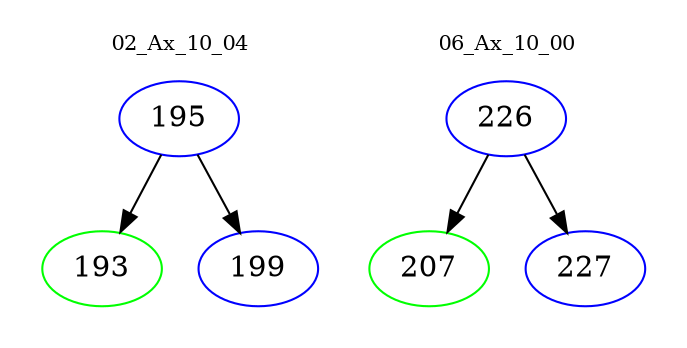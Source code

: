 digraph{
subgraph cluster_0 {
color = white
label = "02_Ax_10_04";
fontsize=10;
T0_195 [label="195", color="blue"]
T0_195 -> T0_193 [color="black"]
T0_193 [label="193", color="green"]
T0_195 -> T0_199 [color="black"]
T0_199 [label="199", color="blue"]
}
subgraph cluster_1 {
color = white
label = "06_Ax_10_00";
fontsize=10;
T1_226 [label="226", color="blue"]
T1_226 -> T1_207 [color="black"]
T1_207 [label="207", color="green"]
T1_226 -> T1_227 [color="black"]
T1_227 [label="227", color="blue"]
}
}
